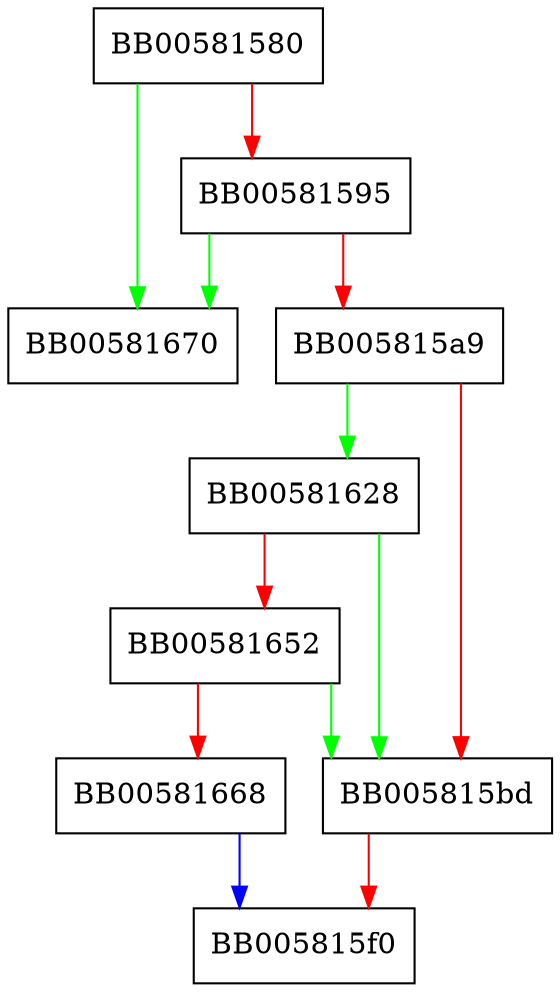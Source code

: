 digraph eckey_param_print {
  node [shape="box"];
  graph [splines=ortho];
  BB00581580 -> BB00581670 [color="green"];
  BB00581580 -> BB00581595 [color="red"];
  BB00581595 -> BB00581670 [color="green"];
  BB00581595 -> BB005815a9 [color="red"];
  BB005815a9 -> BB00581628 [color="green"];
  BB005815a9 -> BB005815bd [color="red"];
  BB005815bd -> BB005815f0 [color="red"];
  BB00581628 -> BB005815bd [color="green"];
  BB00581628 -> BB00581652 [color="red"];
  BB00581652 -> BB005815bd [color="green"];
  BB00581652 -> BB00581668 [color="red"];
  BB00581668 -> BB005815f0 [color="blue"];
}